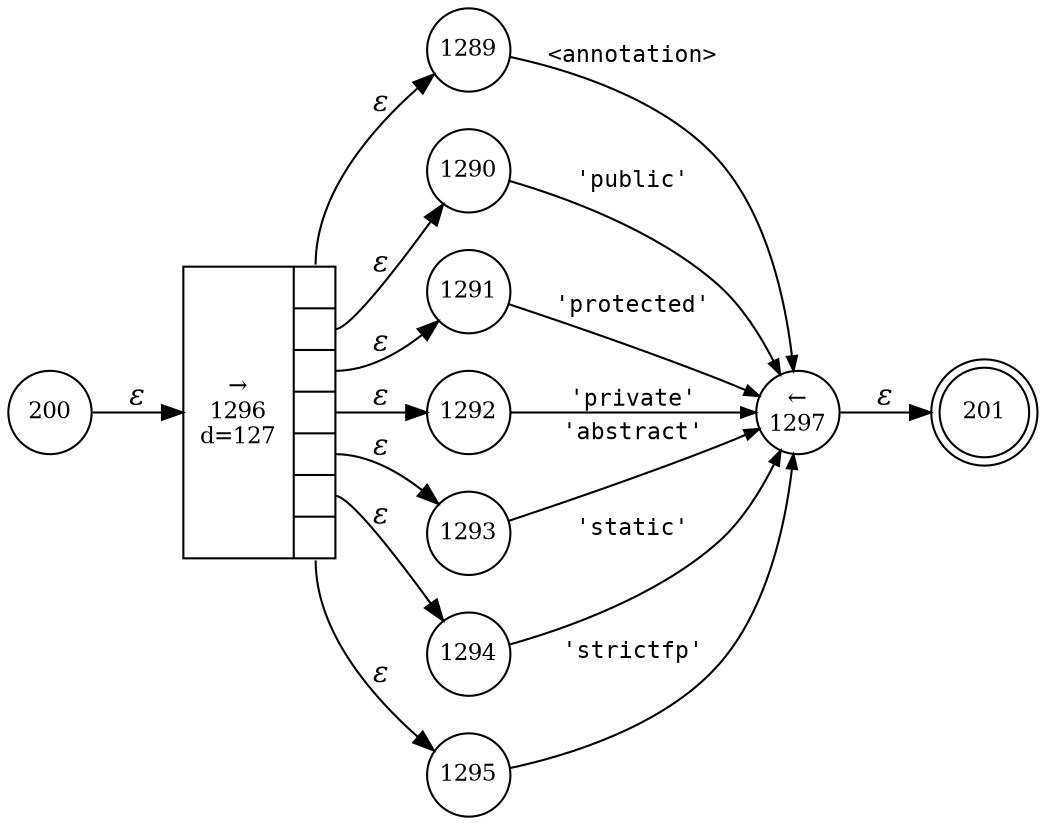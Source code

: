 digraph ATN {
rankdir=LR;
s201[fontsize=11, label="201", shape=doublecircle, fixedsize=true, width=.6];
s1296[fontsize=11,label="{&rarr;\n1296\nd=127|{<p0>|<p1>|<p2>|<p3>|<p4>|<p5>|<p6>}}", shape=record, fixedsize=false, peripheries=1];
s1297[fontsize=11,label="&larr;\n1297", shape=circle, fixedsize=true, width=.55, peripheries=1];
s200[fontsize=11,label="200", shape=circle, fixedsize=true, width=.55, peripheries=1];
s1289[fontsize=11,label="1289", shape=circle, fixedsize=true, width=.55, peripheries=1];
s1290[fontsize=11,label="1290", shape=circle, fixedsize=true, width=.55, peripheries=1];
s1291[fontsize=11,label="1291", shape=circle, fixedsize=true, width=.55, peripheries=1];
s1292[fontsize=11,label="1292", shape=circle, fixedsize=true, width=.55, peripheries=1];
s1293[fontsize=11,label="1293", shape=circle, fixedsize=true, width=.55, peripheries=1];
s1294[fontsize=11,label="1294", shape=circle, fixedsize=true, width=.55, peripheries=1];
s1295[fontsize=11,label="1295", shape=circle, fixedsize=true, width=.55, peripheries=1];
s200 -> s1296 [fontname="Times-Italic", label="&epsilon;"];
s1296:p0 -> s1289 [fontname="Times-Italic", label="&epsilon;"];
s1296:p1 -> s1290 [fontname="Times-Italic", label="&epsilon;"];
s1296:p2 -> s1291 [fontname="Times-Italic", label="&epsilon;"];
s1296:p3 -> s1292 [fontname="Times-Italic", label="&epsilon;"];
s1296:p4 -> s1293 [fontname="Times-Italic", label="&epsilon;"];
s1296:p5 -> s1294 [fontname="Times-Italic", label="&epsilon;"];
s1296:p6 -> s1295 [fontname="Times-Italic", label="&epsilon;"];
s1289 -> s1297 [fontsize=11, fontname="Courier", arrowsize=.7, label = "<annotation>", arrowhead = normal];
s1290 -> s1297 [fontsize=11, fontname="Courier", arrowsize=.7, label = "'public'", arrowhead = normal];
s1291 -> s1297 [fontsize=11, fontname="Courier", arrowsize=.7, label = "'protected'", arrowhead = normal];
s1292 -> s1297 [fontsize=11, fontname="Courier", arrowsize=.7, label = "'private'", arrowhead = normal];
s1293 -> s1297 [fontsize=11, fontname="Courier", arrowsize=.7, label = "'abstract'", arrowhead = normal];
s1294 -> s1297 [fontsize=11, fontname="Courier", arrowsize=.7, label = "'static'", arrowhead = normal];
s1295 -> s1297 [fontsize=11, fontname="Courier", arrowsize=.7, label = "'strictfp'", arrowhead = normal];
s1297 -> s201 [fontname="Times-Italic", label="&epsilon;"];
}